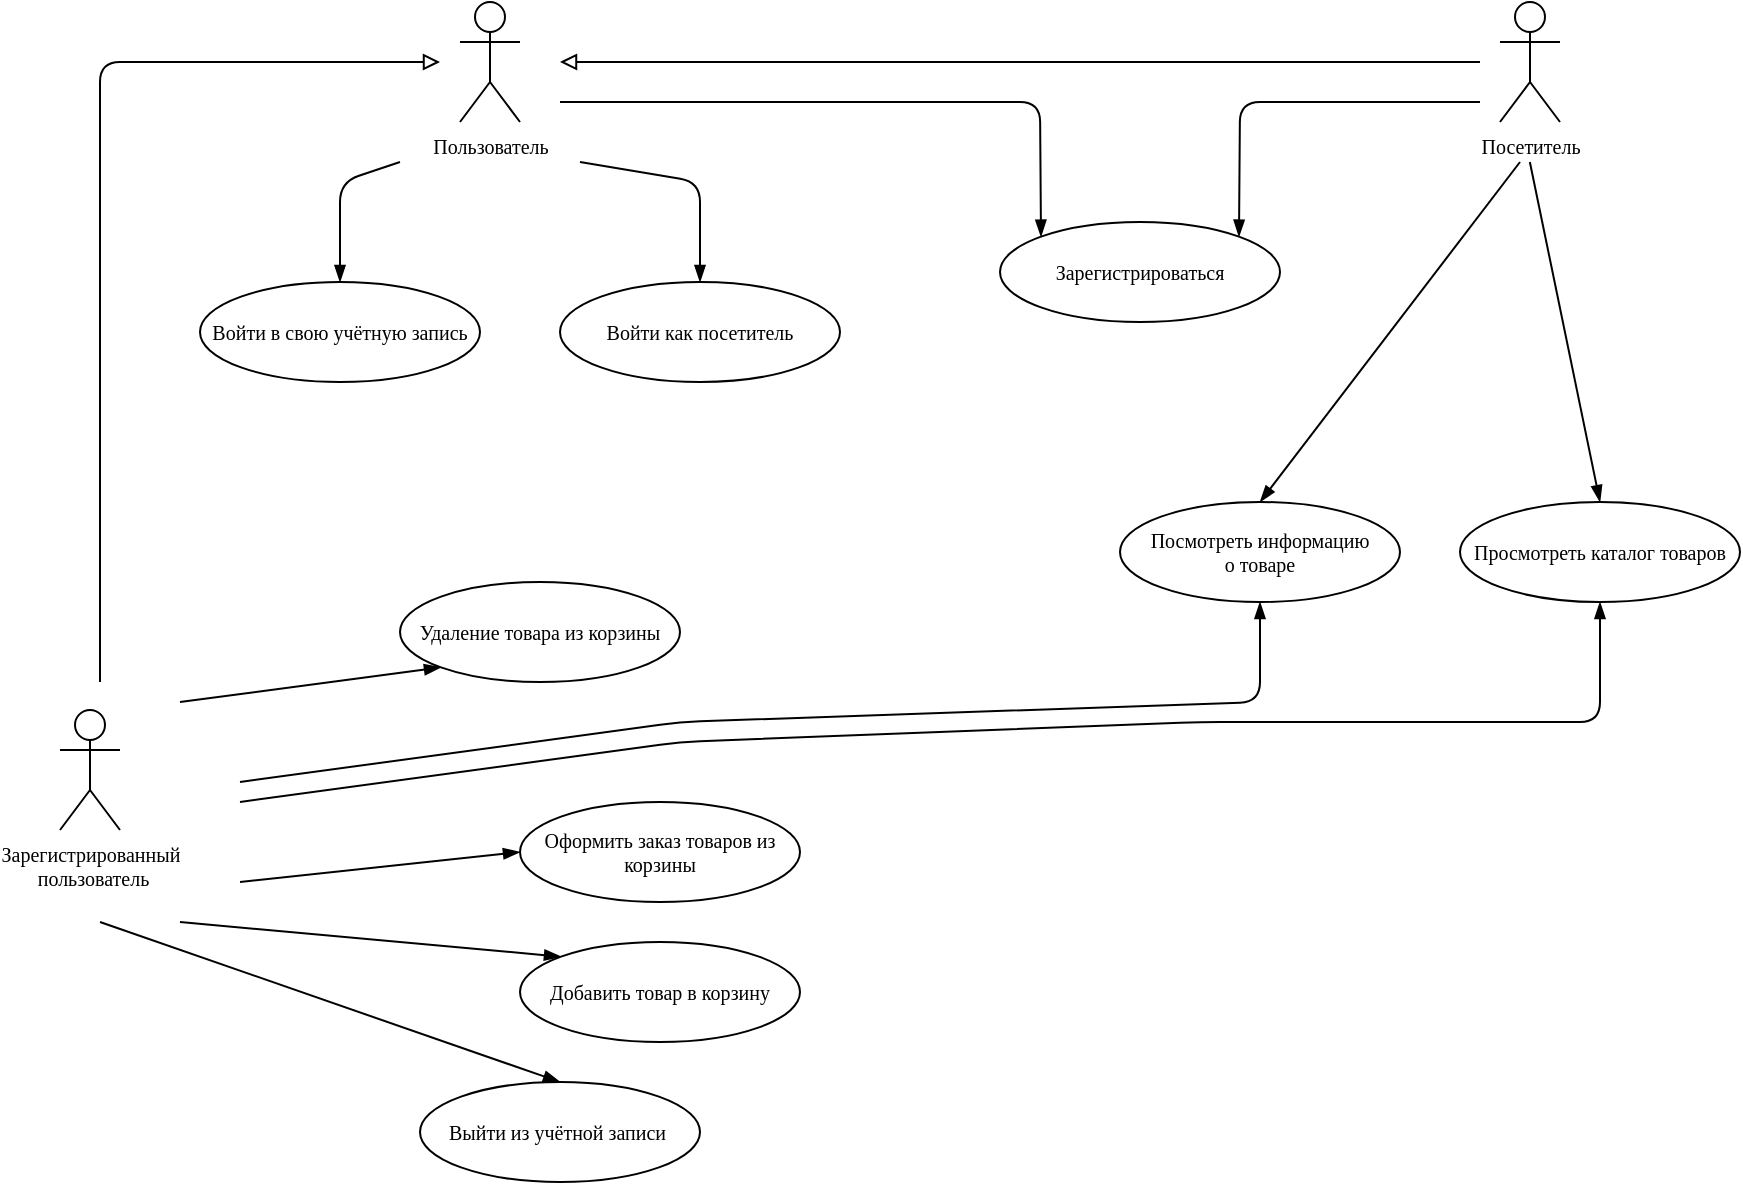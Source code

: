 <mxfile>
    <diagram id="xpho2VCWKSWyDQS0Zhtr" name="Page-1">
        <mxGraphModel dx="1168" dy="430" grid="1" gridSize="10" guides="1" tooltips="1" connect="1" arrows="1" fold="1" page="1" pageScale="1" pageWidth="1169" pageHeight="827" math="0" shadow="0">
            <root>
                <mxCell id="0"/>
                <mxCell id="1" parent="0"/>
                <mxCell id="2" value="Посетитель&lt;br style=&quot;font-size: 10px;&quot;&gt;" style="shape=umlActor;verticalLabelPosition=bottom;verticalAlign=top;html=1;fontFamily=JetBrains Mono;fontSize=10;" parent="1" vertex="1">
                    <mxGeometry x="1030" y="60" width="30" height="60" as="geometry"/>
                </mxCell>
                <mxCell id="3" value="Зарегистрироваться" style="ellipse;whiteSpace=wrap;html=1;fontFamily=JetBrains Mono;fontSize=10;" parent="1" vertex="1">
                    <mxGeometry x="780" y="170" width="140" height="50" as="geometry"/>
                </mxCell>
                <mxCell id="6" value="" style="endArrow=none;html=1;exitX=1;exitY=0;exitDx=0;exitDy=0;startArrow=blockThin;startFill=1;fontSize=10;fontFamily=JetBrains Mono;" parent="1" source="3" edge="1">
                    <mxGeometry width="50" height="50" relative="1" as="geometry">
                        <mxPoint x="870" y="180" as="sourcePoint"/>
                        <mxPoint x="1020" y="110" as="targetPoint"/>
                        <Array as="points">
                            <mxPoint x="900" y="110"/>
                        </Array>
                    </mxGeometry>
                </mxCell>
                <mxCell id="7" value="Пользователь" style="shape=umlActor;verticalLabelPosition=bottom;verticalAlign=top;html=1;fontFamily=JetBrains Mono;fontSize=10;" parent="1" vertex="1">
                    <mxGeometry x="510" y="60" width="30" height="60" as="geometry"/>
                </mxCell>
                <mxCell id="8" value="" style="endArrow=none;html=1;fontFamily=JetBrains Mono;startArrow=block;startFill=0;fontSize=10;" parent="1" edge="1">
                    <mxGeometry width="50" height="50" relative="1" as="geometry">
                        <mxPoint x="560" y="90" as="sourcePoint"/>
                        <mxPoint x="1020" y="90" as="targetPoint"/>
                    </mxGeometry>
                </mxCell>
                <mxCell id="10" value="" style="endArrow=none;html=1;fontFamily=JetBrains Mono;exitX=0;exitY=0;exitDx=0;exitDy=0;startArrow=blockThin;startFill=1;fontSize=10;" parent="1" source="3" edge="1">
                    <mxGeometry width="50" height="50" relative="1" as="geometry">
                        <mxPoint x="790" y="250" as="sourcePoint"/>
                        <mxPoint x="560" y="110" as="targetPoint"/>
                        <Array as="points">
                            <mxPoint x="800" y="110"/>
                        </Array>
                    </mxGeometry>
                </mxCell>
                <mxCell id="14" style="edgeStyle=none;html=1;exitX=0.5;exitY=0;exitDx=0;exitDy=0;fontFamily=JetBrains Mono;startArrow=blockThin;startFill=1;endArrow=none;endFill=0;fontSize=10;" parent="1" source="12" edge="1">
                    <mxGeometry relative="1" as="geometry">
                        <mxPoint x="570" y="140" as="targetPoint"/>
                        <Array as="points">
                            <mxPoint x="630" y="150"/>
                        </Array>
                    </mxGeometry>
                </mxCell>
                <mxCell id="12" value="Войти как посетитель" style="ellipse;whiteSpace=wrap;html=1;fontFamily=JetBrains Mono;fontSize=10;" parent="1" vertex="1">
                    <mxGeometry x="560" y="200" width="140" height="50" as="geometry"/>
                </mxCell>
                <mxCell id="13" value="Войти в свою учётную запись" style="ellipse;whiteSpace=wrap;html=1;fontFamily=JetBrains Mono;fontSize=10;" parent="1" vertex="1">
                    <mxGeometry x="380" y="200" width="140" height="50" as="geometry"/>
                </mxCell>
                <mxCell id="15" style="edgeStyle=none;html=1;exitX=0.5;exitY=0;exitDx=0;exitDy=0;fontFamily=JetBrains Mono;startArrow=blockThin;startFill=1;endArrow=none;endFill=0;fontSize=10;" parent="1" edge="1">
                    <mxGeometry relative="1" as="geometry">
                        <mxPoint x="480" y="140" as="targetPoint"/>
                        <mxPoint x="450" y="200" as="sourcePoint"/>
                        <Array as="points">
                            <mxPoint x="450" y="150"/>
                        </Array>
                    </mxGeometry>
                </mxCell>
                <mxCell id="24" style="edgeStyle=none;html=1;exitX=0.5;exitY=0;exitDx=0;exitDy=0;fontFamily=JetBrains Mono;fontSize=10;startArrow=blockThin;startFill=1;endArrow=none;endFill=0;" parent="1" source="16" edge="1">
                    <mxGeometry relative="1" as="geometry">
                        <mxPoint x="1044.925" y="140" as="targetPoint"/>
                    </mxGeometry>
                </mxCell>
                <mxCell id="41" style="edgeStyle=none;html=1;exitX=0.5;exitY=1;exitDx=0;exitDy=0;fontFamily=JetBrains Mono;fontSize=10;startArrow=blockThin;startFill=1;endArrow=none;endFill=0;" parent="1" source="16" edge="1">
                    <mxGeometry relative="1" as="geometry">
                        <mxPoint x="400" y="460" as="targetPoint"/>
                        <Array as="points">
                            <mxPoint x="1080" y="420"/>
                            <mxPoint x="880" y="420"/>
                            <mxPoint x="620" y="430"/>
                        </Array>
                    </mxGeometry>
                </mxCell>
                <mxCell id="16" value="Просмотреть каталог товаров" style="ellipse;whiteSpace=wrap;html=1;fontFamily=JetBrains Mono;fontSize=10;" parent="1" vertex="1">
                    <mxGeometry x="1010" y="310" width="140" height="50" as="geometry"/>
                </mxCell>
                <mxCell id="17" value="Зарегистрированный&lt;br&gt;&amp;nbsp;пользователь" style="shape=umlActor;verticalLabelPosition=bottom;verticalAlign=top;html=1;fontFamily=JetBrains Mono;fontSize=10;" parent="1" vertex="1">
                    <mxGeometry x="310" y="414" width="30" height="60" as="geometry"/>
                </mxCell>
                <mxCell id="19" value="" style="endArrow=block;html=1;fontFamily=JetBrains Mono;fontSize=10;startArrow=none;startFill=0;endFill=0;" parent="1" edge="1">
                    <mxGeometry width="50" height="50" relative="1" as="geometry">
                        <mxPoint x="330" y="400" as="sourcePoint"/>
                        <mxPoint x="500" y="90" as="targetPoint"/>
                        <Array as="points">
                            <mxPoint x="330" y="90"/>
                        </Array>
                    </mxGeometry>
                </mxCell>
                <mxCell id="23" style="edgeStyle=none;html=1;exitX=0.5;exitY=0;exitDx=0;exitDy=0;fontFamily=JetBrains Mono;fontSize=10;startArrow=blockThin;startFill=1;endArrow=none;endFill=0;" parent="1" source="22" edge="1">
                    <mxGeometry relative="1" as="geometry">
                        <mxPoint x="330" y="520" as="targetPoint"/>
                        <mxPoint x="319.77" y="600.0" as="sourcePoint"/>
                    </mxGeometry>
                </mxCell>
                <mxCell id="22" value="Выйти из учётной записи&amp;nbsp;" style="ellipse;whiteSpace=wrap;html=1;fontFamily=JetBrains Mono;fontSize=10;" parent="1" vertex="1">
                    <mxGeometry x="490" y="600" width="140" height="50" as="geometry"/>
                </mxCell>
                <mxCell id="28" style="edgeStyle=none;html=1;exitX=0;exitY=0;exitDx=0;exitDy=0;fontFamily=JetBrains Mono;fontSize=10;startArrow=blockThin;startFill=1;endArrow=none;endFill=0;" parent="1" source="25" edge="1">
                    <mxGeometry relative="1" as="geometry">
                        <mxPoint x="370" y="520" as="targetPoint"/>
                        <Array as="points"/>
                    </mxGeometry>
                </mxCell>
                <mxCell id="25" value="Добавить товар в корзину" style="ellipse;whiteSpace=wrap;html=1;fontFamily=JetBrains Mono;fontSize=10;" parent="1" vertex="1">
                    <mxGeometry x="540" y="530" width="140" height="50" as="geometry"/>
                </mxCell>
                <mxCell id="29" style="edgeStyle=none;html=1;exitX=0;exitY=0.5;exitDx=0;exitDy=0;fontFamily=JetBrains Mono;fontSize=10;startArrow=blockThin;startFill=1;endArrow=none;endFill=0;" parent="1" source="26" edge="1">
                    <mxGeometry relative="1" as="geometry">
                        <mxPoint x="400" y="500" as="targetPoint"/>
                    </mxGeometry>
                </mxCell>
                <mxCell id="26" value="Оформить заказ товаров из корзины" style="ellipse;whiteSpace=wrap;html=1;fontFamily=JetBrains Mono;fontSize=10;" parent="1" vertex="1">
                    <mxGeometry x="540" y="460" width="140" height="50" as="geometry"/>
                </mxCell>
                <mxCell id="31" style="edgeStyle=none;html=1;exitX=0.5;exitY=0;exitDx=0;exitDy=0;fontFamily=JetBrains Mono;fontSize=10;startArrow=blockThin;startFill=1;endArrow=none;endFill=0;" parent="1" source="27" edge="1">
                    <mxGeometry relative="1" as="geometry">
                        <mxPoint x="1040" y="140.0" as="targetPoint"/>
                    </mxGeometry>
                </mxCell>
                <mxCell id="40" style="edgeStyle=none;html=1;exitX=0.5;exitY=1;exitDx=0;exitDy=0;fontFamily=JetBrains Mono;fontSize=10;startArrow=blockThin;startFill=1;endArrow=none;endFill=0;" parent="1" source="27" edge="1">
                    <mxGeometry relative="1" as="geometry">
                        <mxPoint x="400" y="450" as="targetPoint"/>
                        <Array as="points">
                            <mxPoint x="910" y="410"/>
                            <mxPoint x="620" y="420"/>
                        </Array>
                    </mxGeometry>
                </mxCell>
                <mxCell id="27" value="Посмотреть информацию &lt;br&gt;о товаре" style="ellipse;whiteSpace=wrap;html=1;fontFamily=JetBrains Mono;fontSize=10;" parent="1" vertex="1">
                    <mxGeometry x="840" y="310" width="140" height="50" as="geometry"/>
                </mxCell>
                <mxCell id="39" style="edgeStyle=none;html=1;exitX=0;exitY=1;exitDx=0;exitDy=0;fontFamily=JetBrains Mono;fontSize=10;startArrow=blockThin;startFill=1;endArrow=none;endFill=0;" parent="1" source="36" edge="1">
                    <mxGeometry relative="1" as="geometry">
                        <mxPoint x="370" y="410" as="targetPoint"/>
                    </mxGeometry>
                </mxCell>
                <mxCell id="36" value="Удаление товара из корзины" style="ellipse;whiteSpace=wrap;html=1;fontFamily=JetBrains Mono;fontSize=10;" parent="1" vertex="1">
                    <mxGeometry x="480" y="350" width="140" height="50" as="geometry"/>
                </mxCell>
            </root>
        </mxGraphModel>
    </diagram>
</mxfile>
